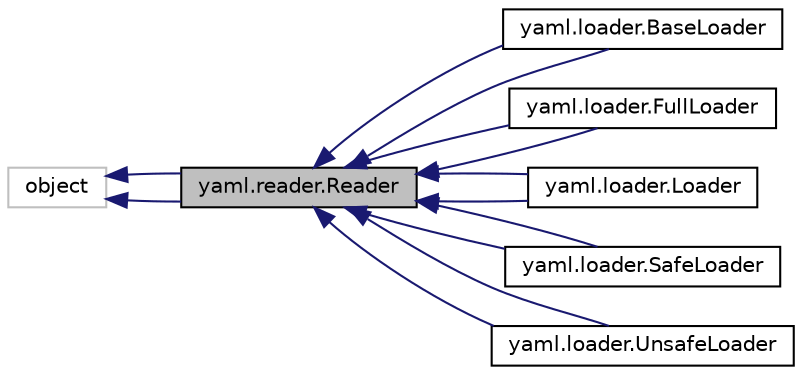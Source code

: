 digraph "yaml.reader.Reader"
{
 // LATEX_PDF_SIZE
  edge [fontname="Helvetica",fontsize="10",labelfontname="Helvetica",labelfontsize="10"];
  node [fontname="Helvetica",fontsize="10",shape=record];
  rankdir="LR";
  Node1 [label="yaml.reader.Reader",height=0.2,width=0.4,color="black", fillcolor="grey75", style="filled", fontcolor="black",tooltip=" "];
  Node2 -> Node1 [dir="back",color="midnightblue",fontsize="10",style="solid",fontname="Helvetica"];
  Node2 [label="object",height=0.2,width=0.4,color="grey75", fillcolor="white", style="filled",tooltip=" "];
  Node2 -> Node1 [dir="back",color="midnightblue",fontsize="10",style="solid",fontname="Helvetica"];
  Node1 -> Node3 [dir="back",color="midnightblue",fontsize="10",style="solid",fontname="Helvetica"];
  Node3 [label="yaml.loader.BaseLoader",height=0.2,width=0.4,color="black", fillcolor="white", style="filled",URL="$classyaml_1_1loader_1_1BaseLoader.html",tooltip=" "];
  Node1 -> Node3 [dir="back",color="midnightblue",fontsize="10",style="solid",fontname="Helvetica"];
  Node1 -> Node4 [dir="back",color="midnightblue",fontsize="10",style="solid",fontname="Helvetica"];
  Node4 [label="yaml.loader.FullLoader",height=0.2,width=0.4,color="black", fillcolor="white", style="filled",URL="$classyaml_1_1loader_1_1FullLoader.html",tooltip=" "];
  Node1 -> Node4 [dir="back",color="midnightblue",fontsize="10",style="solid",fontname="Helvetica"];
  Node1 -> Node5 [dir="back",color="midnightblue",fontsize="10",style="solid",fontname="Helvetica"];
  Node5 [label="yaml.loader.Loader",height=0.2,width=0.4,color="black", fillcolor="white", style="filled",URL="$classyaml_1_1loader_1_1Loader.html",tooltip=" "];
  Node1 -> Node5 [dir="back",color="midnightblue",fontsize="10",style="solid",fontname="Helvetica"];
  Node1 -> Node6 [dir="back",color="midnightblue",fontsize="10",style="solid",fontname="Helvetica"];
  Node6 [label="yaml.loader.SafeLoader",height=0.2,width=0.4,color="black", fillcolor="white", style="filled",URL="$classyaml_1_1loader_1_1SafeLoader.html",tooltip=" "];
  Node1 -> Node6 [dir="back",color="midnightblue",fontsize="10",style="solid",fontname="Helvetica"];
  Node1 -> Node7 [dir="back",color="midnightblue",fontsize="10",style="solid",fontname="Helvetica"];
  Node7 [label="yaml.loader.UnsafeLoader",height=0.2,width=0.4,color="black", fillcolor="white", style="filled",URL="$classyaml_1_1loader_1_1UnsafeLoader.html",tooltip=" "];
  Node1 -> Node7 [dir="back",color="midnightblue",fontsize="10",style="solid",fontname="Helvetica"];
}
